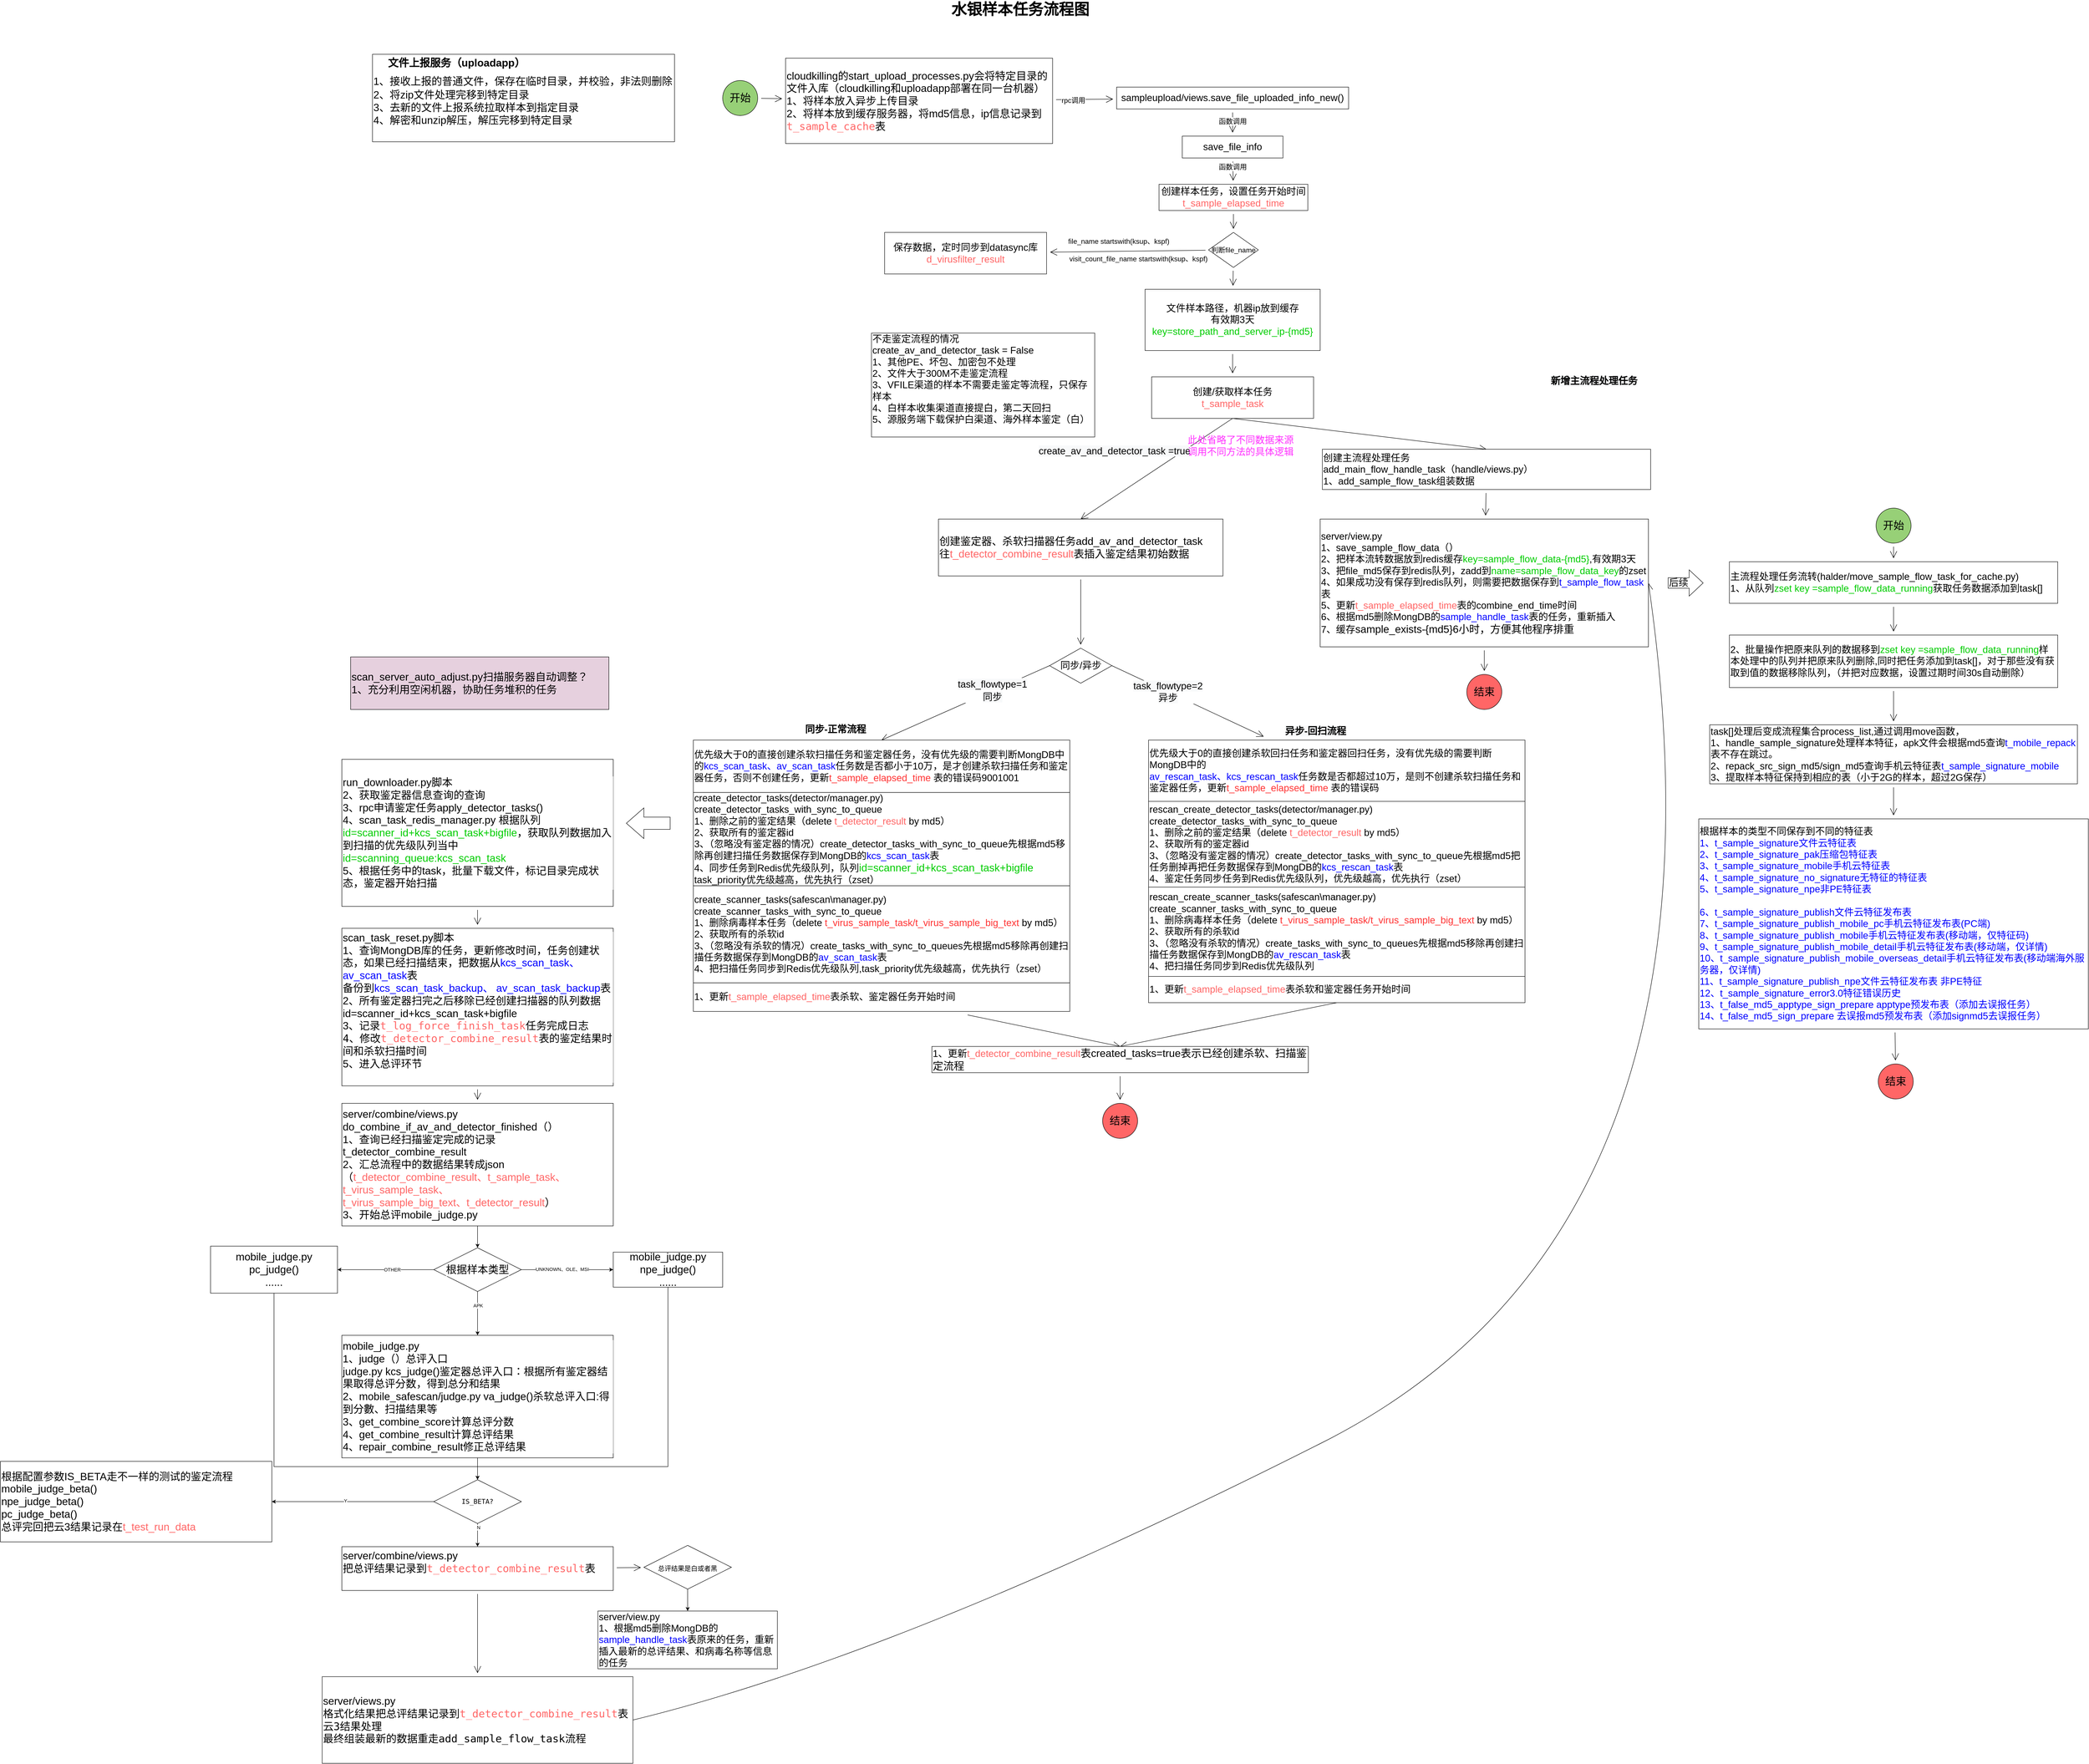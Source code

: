 <mxfile version="15.3.7" type="github">
  <diagram id="KefcSTh8LU217DtaOy7r" name="Page-1">
    <mxGraphModel dx="5064" dy="2561" grid="1" gridSize="10" guides="1" tooltips="1" connect="1" arrows="1" fold="1" page="1" pageScale="1" pageWidth="827" pageHeight="1169" math="0" shadow="0">
      <root>
        <mxCell id="0" />
        <mxCell id="1" parent="0" />
        <mxCell id="7nwJAHShgFqfV8WITLV7-1" value="水银样本任务流程图" style="text;html=1;strokeColor=none;fillColor=none;align=center;verticalAlign=middle;whiteSpace=wrap;rounded=0;hachureGap=4;pointerEvents=0;fontSize=35;fontStyle=1" parent="1" vertex="1">
          <mxGeometry x="-280" y="-30" width="400" height="20" as="geometry" />
        </mxCell>
        <mxCell id="hdSKTdFJiRucH8Rsu3lH-5" value="" style="edgeStyle=none;curved=1;rounded=0;orthogonalLoop=1;jettySize=auto;html=1;fontSize=16;endArrow=open;startSize=14;endSize=14;sourcePerimeterSpacing=8;targetPerimeterSpacing=8;" parent="1" source="7nwJAHShgFqfV8WITLV7-2" target="hdSKTdFJiRucH8Rsu3lH-4" edge="1">
          <mxGeometry relative="1" as="geometry" />
        </mxCell>
        <mxCell id="hdSKTdFJiRucH8Rsu3lH-7" value="函数调用" style="edgeLabel;html=1;align=center;verticalAlign=middle;resizable=0;points=[];fontSize=16;" parent="hdSKTdFJiRucH8Rsu3lH-5" vertex="1" connectable="0">
          <mxGeometry x="-0.474" relative="1" as="geometry">
            <mxPoint y="8" as="offset" />
          </mxGeometry>
        </mxCell>
        <mxCell id="7nwJAHShgFqfV8WITLV7-2" value="sampleupload/views.save_file_uploaded_info_new()" style="rounded=0;whiteSpace=wrap;html=1;hachureGap=4;pointerEvents=0;fontSize=22;" parent="1" vertex="1">
          <mxGeometry x="140" y="158" width="530" height="50" as="geometry" />
        </mxCell>
        <mxCell id="hdSKTdFJiRucH8Rsu3lH-2" value="" style="edgeStyle=none;curved=1;rounded=0;orthogonalLoop=1;jettySize=auto;html=1;endArrow=open;startSize=14;endSize=14;sourcePerimeterSpacing=8;targetPerimeterSpacing=8;" parent="1" source="hdSKTdFJiRucH8Rsu3lH-1" target="7nwJAHShgFqfV8WITLV7-2" edge="1">
          <mxGeometry relative="1" as="geometry" />
        </mxCell>
        <mxCell id="hdSKTdFJiRucH8Rsu3lH-3" value="rpc调用" style="edgeLabel;html=1;align=center;verticalAlign=middle;resizable=0;points=[];fontSize=16;" parent="hdSKTdFJiRucH8Rsu3lH-2" vertex="1" connectable="0">
          <mxGeometry x="-0.4" y="-1" relative="1" as="geometry">
            <mxPoint as="offset" />
          </mxGeometry>
        </mxCell>
        <mxCell id="hdSKTdFJiRucH8Rsu3lH-1" value="&lt;div&gt;cloudkilling的start_upload_processes.py会将特定目录的文件入库（cloudkilling和uploadapp部署在同一台机器）&lt;/div&gt;&lt;span style=&quot;background-color: rgb(255 , 255 , 255)&quot;&gt;&lt;span style=&quot;font-size: 24px&quot;&gt;1、&lt;span style=&quot;font-size: 24px&quot;&gt;将样本放入异步上传目录&lt;br style=&quot;font-size: 24px&quot;&gt;2、将样本放到缓存服务器，将md5信息，ip信息记录到&lt;/span&gt;&lt;/span&gt;&lt;span style=&quot;font-family: &amp;#34;dejavu sans mono&amp;#34; , monospace ; font-size: 24px&quot;&gt;&lt;font color=&quot;#ff6666&quot;&gt;t_sample_cache&lt;/font&gt;&lt;/span&gt;&lt;span style=&quot;font-family: &amp;#34;dejavu sans mono&amp;#34; , monospace ; font-size: 24px&quot;&gt;表&lt;/span&gt;&lt;/span&gt;" style="rounded=0;whiteSpace=wrap;html=1;hachureGap=4;pointerEvents=0;fontSize=24;fillColor=none;fontColor=#000000;align=left;fontStyle=0" parent="1" vertex="1">
          <mxGeometry x="-616.25" y="92" width="610" height="195" as="geometry" />
        </mxCell>
        <mxCell id="hdSKTdFJiRucH8Rsu3lH-9" value="" style="edgeStyle=none;curved=1;rounded=0;orthogonalLoop=1;jettySize=auto;html=1;fontSize=16;endArrow=open;startSize=14;endSize=14;sourcePerimeterSpacing=8;targetPerimeterSpacing=8;" parent="1" source="hdSKTdFJiRucH8Rsu3lH-4" target="hdSKTdFJiRucH8Rsu3lH-8" edge="1">
          <mxGeometry relative="1" as="geometry" />
        </mxCell>
        <mxCell id="hdSKTdFJiRucH8Rsu3lH-4" value="save_file_info" style="rounded=0;whiteSpace=wrap;html=1;hachureGap=4;pointerEvents=0;fontSize=22;" parent="1" vertex="1">
          <mxGeometry x="290" y="270" width="230" height="50" as="geometry" />
        </mxCell>
        <mxCell id="hdSKTdFJiRucH8Rsu3lH-12" value="" style="edgeStyle=none;curved=1;rounded=0;orthogonalLoop=1;jettySize=auto;html=1;fontSize=16;endArrow=open;startSize=14;endSize=14;sourcePerimeterSpacing=8;targetPerimeterSpacing=8;" parent="1" source="hdSKTdFJiRucH8Rsu3lH-8" target="hdSKTdFJiRucH8Rsu3lH-11" edge="1">
          <mxGeometry relative="1" as="geometry" />
        </mxCell>
        <mxCell id="hdSKTdFJiRucH8Rsu3lH-8" value="创建样本任务，设置任务开始时间&lt;br&gt;&lt;font color=&quot;#ff6666&quot;&gt;t_sample_elapsed_time&lt;/font&gt;" style="rounded=0;whiteSpace=wrap;html=1;hachureGap=4;pointerEvents=0;fontSize=22;" parent="1" vertex="1">
          <mxGeometry x="236.88" y="380" width="340" height="60" as="geometry" />
        </mxCell>
        <mxCell id="hdSKTdFJiRucH8Rsu3lH-10" value="保存数据，定时同步到datasync库&lt;br&gt;&lt;font color=&quot;#ff6666&quot;&gt;d_virusfilter_result&lt;/font&gt;" style="rounded=0;whiteSpace=wrap;html=1;hachureGap=4;pointerEvents=0;fontSize=22;" parent="1" vertex="1">
          <mxGeometry x="-390" y="490" width="370" height="95" as="geometry" />
        </mxCell>
        <mxCell id="hdSKTdFJiRucH8Rsu3lH-15" value="" style="edgeStyle=none;curved=1;rounded=0;orthogonalLoop=1;jettySize=auto;html=1;fontSize=16;endArrow=open;startSize=14;endSize=14;sourcePerimeterSpacing=8;targetPerimeterSpacing=8;" parent="1" source="hdSKTdFJiRucH8Rsu3lH-11" target="hdSKTdFJiRucH8Rsu3lH-10" edge="1">
          <mxGeometry relative="1" as="geometry" />
        </mxCell>
        <mxCell id="hdSKTdFJiRucH8Rsu3lH-21" value="" style="edgeStyle=none;curved=1;rounded=0;orthogonalLoop=1;jettySize=auto;html=1;fontSize=16;endArrow=open;startSize=14;endSize=14;sourcePerimeterSpacing=8;targetPerimeterSpacing=8;" parent="1" source="hdSKTdFJiRucH8Rsu3lH-11" target="hdSKTdFJiRucH8Rsu3lH-20" edge="1">
          <mxGeometry relative="1" as="geometry" />
        </mxCell>
        <mxCell id="hdSKTdFJiRucH8Rsu3lH-11" value="判断file_name" style="rhombus;whiteSpace=wrap;html=1;hachureGap=4;pointerEvents=0;fontSize=16;" parent="1" vertex="1">
          <mxGeometry x="350" y="490" width="113.75" height="80" as="geometry" />
        </mxCell>
        <mxCell id="hdSKTdFJiRucH8Rsu3lH-13" value="函数调用" style="edgeLabel;html=1;align=center;verticalAlign=middle;resizable=0;points=[];fontSize=16;" parent="1" vertex="1" connectable="0">
          <mxGeometry x="405" y="340" as="geometry" />
        </mxCell>
        <mxCell id="hdSKTdFJiRucH8Rsu3lH-17" value="&lt;span style=&quot;background-color: rgb(255 , 255 , 255)&quot;&gt;file_name startswith(ksup、kspf)&lt;/span&gt;" style="text;html=1;strokeColor=none;fillColor=none;align=center;verticalAlign=middle;whiteSpace=wrap;rounded=0;hachureGap=4;pointerEvents=0;fontSize=16;" parent="1" vertex="1">
          <mxGeometry x="20" y="500" width="250" height="20" as="geometry" />
        </mxCell>
        <mxCell id="hdSKTdFJiRucH8Rsu3lH-18" value="&lt;span style=&quot;background-color: rgb(255 , 255 , 255)&quot;&gt;visit_count_file_name startswith(ksup、kspf)&lt;/span&gt;" style="text;html=1;strokeColor=none;fillColor=none;align=center;verticalAlign=middle;whiteSpace=wrap;rounded=0;hachureGap=4;pointerEvents=0;fontSize=16;" parent="1" vertex="1">
          <mxGeometry x="20" y="540" width="340" height="20" as="geometry" />
        </mxCell>
        <mxCell id="hdSKTdFJiRucH8Rsu3lH-23" value="" style="edgeStyle=none;curved=1;rounded=0;orthogonalLoop=1;jettySize=auto;html=1;fontSize=16;endArrow=open;startSize=14;endSize=14;sourcePerimeterSpacing=8;targetPerimeterSpacing=8;" parent="1" source="hdSKTdFJiRucH8Rsu3lH-20" target="hdSKTdFJiRucH8Rsu3lH-22" edge="1">
          <mxGeometry relative="1" as="geometry" />
        </mxCell>
        <mxCell id="hdSKTdFJiRucH8Rsu3lH-20" value="文件样本路径，机器ip放到缓存&lt;br&gt;有效期3天&lt;br&gt;&lt;font color=&quot;#00cc00&quot;&gt;key=store_path_and_server_ip-{md5}&lt;/font&gt;" style="rounded=0;whiteSpace=wrap;html=1;hachureGap=4;pointerEvents=0;fontSize=22;" parent="1" vertex="1">
          <mxGeometry x="205" y="620" width="400" height="140" as="geometry" />
        </mxCell>
        <mxCell id="hdSKTdFJiRucH8Rsu3lH-38" style="edgeStyle=none;curved=1;rounded=0;orthogonalLoop=1;jettySize=auto;html=1;exitX=0.5;exitY=1;exitDx=0;exitDy=0;entryX=0.5;entryY=0;entryDx=0;entryDy=0;fontFamily=Helvetica;fontSize=22;fontColor=#000000;endArrow=open;startSize=14;endSize=14;sourcePerimeterSpacing=8;targetPerimeterSpacing=8;" parent="1" source="hdSKTdFJiRucH8Rsu3lH-22" target="hdSKTdFJiRucH8Rsu3lH-35" edge="1">
          <mxGeometry relative="1" as="geometry" />
        </mxCell>
        <mxCell id="hdSKTdFJiRucH8Rsu3lH-41" style="edgeStyle=none;curved=1;rounded=0;orthogonalLoop=1;jettySize=auto;html=1;exitX=0.5;exitY=1;exitDx=0;exitDy=0;entryX=0.5;entryY=0;entryDx=0;entryDy=0;fontFamily=Helvetica;fontSize=22;fontColor=#000000;endArrow=open;startSize=14;endSize=14;sourcePerimeterSpacing=8;targetPerimeterSpacing=8;" parent="1" source="hdSKTdFJiRucH8Rsu3lH-22" target="hdSKTdFJiRucH8Rsu3lH-40" edge="1">
          <mxGeometry relative="1" as="geometry" />
        </mxCell>
        <mxCell id="hdSKTdFJiRucH8Rsu3lH-22" value="创建/获取样本任务&lt;br&gt;&lt;font color=&quot;#ff6666&quot;&gt;t_sample_task&lt;/font&gt;" style="rounded=0;whiteSpace=wrap;html=1;hachureGap=4;pointerEvents=0;fontSize=22;" parent="1" vertex="1">
          <mxGeometry x="220" y="820" width="370" height="95" as="geometry" />
        </mxCell>
        <mxCell id="hdSKTdFJiRucH8Rsu3lH-153" value="" style="edgeStyle=none;curved=1;rounded=0;orthogonalLoop=1;jettySize=auto;html=1;fontFamily=Helvetica;fontSize=24;fontColor=default;endArrow=open;startSize=14;endSize=14;sourcePerimeterSpacing=8;targetPerimeterSpacing=8;" parent="1" source="hdSKTdFJiRucH8Rsu3lH-35" target="hdSKTdFJiRucH8Rsu3lH-152" edge="1">
          <mxGeometry relative="1" as="geometry" />
        </mxCell>
        <mxCell id="hdSKTdFJiRucH8Rsu3lH-35" value="创建主流程处理任务&lt;br&gt;add_main_flow_handle_task（handle/views.py）&lt;br&gt;1、add_sample_flow_task组装数据" style="rounded=0;whiteSpace=wrap;html=1;hachureGap=4;pointerEvents=0;fontSize=22;align=left;" parent="1" vertex="1">
          <mxGeometry x="610" y="985.5" width="750" height="92" as="geometry" />
        </mxCell>
        <mxCell id="hdSKTdFJiRucH8Rsu3lH-36" value="&lt;span style=&quot;font-size: 22px&quot;&gt;不走鉴定流程的情况&lt;br style=&quot;font-size: 22px&quot;&gt;create_av_and_detector_task = False&lt;br style=&quot;font-size: 22px&quot;&gt;1、其他PE、坏包、加密包不处理&lt;br style=&quot;font-size: 22px&quot;&gt;2、文件大于300M不走鉴定流程&lt;br style=&quot;font-size: 22px&quot;&gt;3、&lt;/span&gt;&lt;span style=&quot;font-size: 22px&quot;&gt;VFILE&lt;/span&gt;&lt;span style=&quot;font-size: 22px&quot;&gt;渠道的样本不需要走鉴定等流程，只保存样本&lt;br&gt;&lt;/span&gt;4、白样本收集渠道直接提白，第二天回扫&lt;br&gt;5、源服务端下载保护白渠道、海外样本鉴定（白）&lt;br style=&quot;font-size: 22px&quot;&gt;&lt;span style=&quot;font-size: 22px&quot;&gt;&lt;br style=&quot;font-size: 22px&quot;&gt;&lt;/span&gt;" style="rounded=0;whiteSpace=wrap;html=1;hachureGap=4;pointerEvents=0;fontSize=22;align=left;fontFamily=Helvetica;fontColor=#000000;" parent="1" vertex="1">
          <mxGeometry x="-420" y="720" width="510" height="237.5" as="geometry" />
        </mxCell>
        <mxCell id="hdSKTdFJiRucH8Rsu3lH-49" value="" style="edgeStyle=none;curved=1;rounded=0;orthogonalLoop=1;jettySize=auto;html=1;fontFamily=Helvetica;fontSize=22;fontColor=#000000;endArrow=open;startSize=14;endSize=14;sourcePerimeterSpacing=8;targetPerimeterSpacing=8;" parent="1" source="hdSKTdFJiRucH8Rsu3lH-40" target="hdSKTdFJiRucH8Rsu3lH-48" edge="1">
          <mxGeometry relative="1" as="geometry" />
        </mxCell>
        <mxCell id="hdSKTdFJiRucH8Rsu3lH-40" value="创建鉴定器、杀软扫描器任务add_av_and_detector_task&lt;br style=&quot;font-size: 24px&quot;&gt;往&lt;font color=&quot;#ff6666&quot; style=&quot;font-size: 24px&quot;&gt;t_detector_combine_result&lt;/font&gt;表插入鉴定结果初始数据" style="rounded=0;whiteSpace=wrap;html=1;hachureGap=4;pointerEvents=0;fontSize=24;align=left;fontFamily=Helvetica;fontColor=#000000;" parent="1" vertex="1">
          <mxGeometry x="-267" y="1145" width="650" height="130" as="geometry" />
        </mxCell>
        <mxCell id="hdSKTdFJiRucH8Rsu3lH-44" value="&lt;span style=&quot;color: rgb(0 , 0 , 0) ; font-family: &amp;#34;helvetica&amp;#34; ; font-size: 22px ; font-style: normal ; font-weight: 400 ; letter-spacing: normal ; text-align: left ; text-indent: 0px ; text-transform: none ; word-spacing: 0px ; background-color: rgb(248 , 249 , 250) ; display: inline ; float: none&quot;&gt;create_av_and_detector_task =true&lt;/span&gt;" style="text;whiteSpace=wrap;html=1;fontSize=22;fontFamily=Helvetica;fontColor=#000000;" parent="1" vertex="1">
          <mxGeometry x="-40" y="970" width="390" height="40" as="geometry" />
        </mxCell>
        <mxCell id="hdSKTdFJiRucH8Rsu3lH-59" value="" style="edgeStyle=none;curved=1;rounded=0;orthogonalLoop=1;jettySize=auto;html=1;fontFamily=Helvetica;fontSize=22;fontColor=#000000;endArrow=open;startSize=14;endSize=14;sourcePerimeterSpacing=8;targetPerimeterSpacing=8;exitX=1;exitY=0.5;exitDx=0;exitDy=0;" parent="1" source="hdSKTdFJiRucH8Rsu3lH-48" target="hdSKTdFJiRucH8Rsu3lH-76" edge="1">
          <mxGeometry relative="1" as="geometry">
            <mxPoint x="73" y="1840" as="targetPoint" />
          </mxGeometry>
        </mxCell>
        <mxCell id="hdSKTdFJiRucH8Rsu3lH-60" value="&lt;span style=&quot;text-align: left ; background-color: rgb(248 , 249 , 250)&quot;&gt;task_flowtype=2&lt;br&gt;&lt;/span&gt;&lt;span style=&quot;text-align: left ; background-color: rgb(248 , 249 , 250)&quot;&gt;&lt;font face=&quot;helvetica&quot;&gt;异步&lt;/font&gt;&lt;/span&gt;" style="edgeLabel;html=1;align=center;verticalAlign=middle;resizable=0;points=[];fontSize=22;fontFamily=Helvetica;fontColor=#000000;" parent="hdSKTdFJiRucH8Rsu3lH-59" vertex="1" connectable="0">
          <mxGeometry x="-0.267" relative="1" as="geometry">
            <mxPoint as="offset" />
          </mxGeometry>
        </mxCell>
        <mxCell id="hdSKTdFJiRucH8Rsu3lH-125" style="edgeStyle=none;curved=1;rounded=0;orthogonalLoop=1;jettySize=auto;html=1;exitX=0;exitY=0.5;exitDx=0;exitDy=0;fontFamily=Helvetica;fontSize=24;fontColor=#000000;endArrow=open;startSize=14;endSize=14;sourcePerimeterSpacing=8;targetPerimeterSpacing=8;entryX=0.5;entryY=0;entryDx=0;entryDy=0;" parent="1" source="hdSKTdFJiRucH8Rsu3lH-48" target="hdSKTdFJiRucH8Rsu3lH-68" edge="1">
          <mxGeometry relative="1" as="geometry">
            <mxPoint x="-537" y="1660" as="targetPoint" />
          </mxGeometry>
        </mxCell>
        <mxCell id="hdSKTdFJiRucH8Rsu3lH-126" value="&lt;span style=&quot;font-size: 22px ; text-align: left ; background-color: rgb(248 , 249 , 250)&quot;&gt;task_flowtype=1&lt;br&gt;&lt;/span&gt;&lt;span style=&quot;font-size: 22px ; text-align: left ; background-color: rgb(248 , 249 , 250)&quot;&gt;&lt;font face=&quot;helvetica&quot;&gt;同步&lt;/font&gt;&lt;/span&gt;" style="edgeLabel;html=1;align=center;verticalAlign=middle;resizable=0;points=[];fontSize=24;fontFamily=Helvetica;fontColor=#000000;" parent="hdSKTdFJiRucH8Rsu3lH-125" vertex="1" connectable="0">
          <mxGeometry x="-0.321" y="-2" relative="1" as="geometry">
            <mxPoint as="offset" />
          </mxGeometry>
        </mxCell>
        <mxCell id="hdSKTdFJiRucH8Rsu3lH-48" value="同步/异步" style="rhombus;whiteSpace=wrap;html=1;hachureGap=4;pointerEvents=0;fontFamily=Helvetica;fontSize=22;fontColor=#000000;align=center;" parent="1" vertex="1">
          <mxGeometry x="-13.25" y="1440" width="142.5" height="80" as="geometry" />
        </mxCell>
        <mxCell id="hdSKTdFJiRucH8Rsu3lH-70" value="&lt;span style=&quot;color: rgb(0, 0, 0); font-family: helvetica; font-size: 22px; font-style: normal; letter-spacing: normal; text-align: left; text-indent: 0px; text-transform: none; word-spacing: 0px; background-color: rgb(248, 249, 250); display: inline; float: none;&quot;&gt;异步-回扫流程&lt;/span&gt;" style="text;whiteSpace=wrap;html=1;fontSize=22;fontFamily=Helvetica;fontColor=#000000;fontStyle=1" parent="1" vertex="1">
          <mxGeometry x="523" y="1610" width="200" height="40" as="geometry" />
        </mxCell>
        <mxCell id="hdSKTdFJiRucH8Rsu3lH-79" value="此处省略了不同数据来源调用不同方法的具体逻辑" style="text;html=1;strokeColor=none;fillColor=none;align=center;verticalAlign=middle;whiteSpace=wrap;rounded=0;hachureGap=4;pointerEvents=0;fontFamily=Helvetica;fontSize=22;fontColor=#FF33FF;" parent="1" vertex="1">
          <mxGeometry x="299" y="927.5" width="249" height="100" as="geometry" />
        </mxCell>
        <mxCell id="hdSKTdFJiRucH8Rsu3lH-80" style="edgeStyle=none;curved=1;rounded=0;orthogonalLoop=1;jettySize=auto;html=1;exitX=0.5;exitY=0;exitDx=0;exitDy=0;fontFamily=Helvetica;fontSize=35;fontColor=#FF33FF;endArrow=open;startSize=14;endSize=14;sourcePerimeterSpacing=8;targetPerimeterSpacing=8;" parent="1" source="7nwJAHShgFqfV8WITLV7-1" target="7nwJAHShgFqfV8WITLV7-1" edge="1">
          <mxGeometry relative="1" as="geometry" />
        </mxCell>
        <mxCell id="hdSKTdFJiRucH8Rsu3lH-81" value="" style="group" parent="1" vertex="1" connectable="0">
          <mxGeometry x="213" y="1650" width="860" height="600" as="geometry" />
        </mxCell>
        <mxCell id="hdSKTdFJiRucH8Rsu3lH-71" value="" style="group" parent="hdSKTdFJiRucH8Rsu3lH-81" vertex="1" connectable="0">
          <mxGeometry y="140" width="860" height="460" as="geometry" />
        </mxCell>
        <mxCell id="hdSKTdFJiRucH8Rsu3lH-72" value="" style="group" parent="hdSKTdFJiRucH8Rsu3lH-71" vertex="1" connectable="0">
          <mxGeometry width="860" height="400" as="geometry" />
        </mxCell>
        <mxCell id="hdSKTdFJiRucH8Rsu3lH-73" value="&lt;font face=&quot;helvetica&quot;&gt;rescan_create_scanner_tasks&lt;/font&gt;(safescan\manager.py)&lt;br&gt;create_scanner_tasks_with_sync_to_queue&lt;br&gt;1、删除病毒样本任务（delete&lt;font color=&quot;#ff3333&quot;&gt; t_virus_sample_task/t_virus_sample_big_text&lt;/font&gt; by md5）&lt;br&gt;2、获取所有的杀软id&lt;br&gt;3、（忽略没有杀软的情况）create_tasks_with_sync_to_queues先根据md5移除再创建扫描任务数据保存到MongDB的&lt;span style=&quot;font-family: &amp;#34;helvetica&amp;#34;&quot;&gt;&lt;font color=&quot;#0000ff&quot;&gt;av_rescan_task&lt;/font&gt;&lt;/span&gt;表&lt;br&gt;4、把扫描任务同步到Redis优先级队列" style="rounded=0;whiteSpace=wrap;html=1;hachureGap=4;pointerEvents=0;fontSize=22;align=left;fontFamily=Helvetica;fontColor=#000000;" parent="hdSKTdFJiRucH8Rsu3lH-72" vertex="1">
          <mxGeometry y="196" width="860" height="204" as="geometry" />
        </mxCell>
        <mxCell id="hdSKTdFJiRucH8Rsu3lH-74" value="rescan_create_detector_tasks(detector/manager.py)&lt;br&gt;create_detector_tasks_with_sync_to_queue&lt;br&gt;1、删除之前的鉴定结果（delete &lt;font color=&quot;#ff6666&quot;&gt;t_detector_result&lt;/font&gt; by md5）&lt;br&gt;2、获取所有的鉴定器id&lt;br&gt;3、（忽略没有鉴定器的情况）create_detector_tasks_with_sync_to_queue先根据md5把任务删掉再把任务数据保存到MongDB的&lt;font color=&quot;#0000ff&quot;&gt;kcs_rescan_task&lt;/font&gt;表&lt;br&gt;4、鉴定任务同步任务到Redis优先级队列，优先级越高，优先执行（zset）" style="rounded=0;whiteSpace=wrap;html=1;hachureGap=4;pointerEvents=0;fontSize=22;align=left;fontFamily=Helvetica;fontColor=#000000;" parent="hdSKTdFJiRucH8Rsu3lH-72" vertex="1">
          <mxGeometry width="860" height="196" as="geometry" />
        </mxCell>
        <mxCell id="hdSKTdFJiRucH8Rsu3lH-75" value="1、更新&lt;font color=&quot;#ff6666&quot;&gt;t_sample_elapsed_time&lt;/font&gt;表杀软和鉴定器任务开始时间" style="rounded=0;whiteSpace=wrap;html=1;hachureGap=4;pointerEvents=0;fontFamily=Helvetica;fontSize=22;fontColor=#000000;align=left;" parent="hdSKTdFJiRucH8Rsu3lH-71" vertex="1">
          <mxGeometry y="400" width="860" height="60" as="geometry" />
        </mxCell>
        <mxCell id="hdSKTdFJiRucH8Rsu3lH-76" value="&lt;div&gt;优先级大于0的直接创建杀软回扫任务和鉴定器回扫&lt;span&gt;任务，没有优先级的需要判断MongDB中的&lt;/span&gt;&lt;/div&gt;&lt;span style=&quot;color: rgb(0 , 0 , 255)&quot;&gt;av_rescan_task、kcs_rescan_task&lt;/span&gt;&lt;span&gt;任务数是否都超过10万，是则不创建杀软扫描任务和鉴定器任务，更新&lt;/span&gt;&lt;font color=&quot;#ff3333&quot;&gt;t_sample_elapsed_time &lt;/font&gt;&lt;span&gt;表的错误码&lt;/span&gt;&lt;span style=&quot;color: rgb(0 , 0 , 255)&quot;&gt;&lt;br&gt;&lt;/span&gt;" style="rounded=0;whiteSpace=wrap;html=1;hachureGap=4;pointerEvents=0;fontFamily=Helvetica;fontSize=22;fontColor=#000000;align=left;" parent="hdSKTdFJiRucH8Rsu3lH-81" vertex="1">
          <mxGeometry width="860" height="140" as="geometry" />
        </mxCell>
        <mxCell id="hdSKTdFJiRucH8Rsu3lH-83" value="" style="group" parent="1" vertex="1" connectable="0">
          <mxGeometry x="-827" y="1650" width="860" height="620" as="geometry" />
        </mxCell>
        <mxCell id="hdSKTdFJiRucH8Rsu3lH-66" value="" style="group" parent="hdSKTdFJiRucH8Rsu3lH-83" vertex="1" connectable="0">
          <mxGeometry y="119.649" width="860" height="500.351" as="geometry" />
        </mxCell>
        <mxCell id="hdSKTdFJiRucH8Rsu3lH-64" value="" style="group" parent="hdSKTdFJiRucH8Rsu3lH-66" vertex="1" connectable="0">
          <mxGeometry width="860" height="435.088" as="geometry" />
        </mxCell>
        <mxCell id="hdSKTdFJiRucH8Rsu3lH-62" value="&lt;font face=&quot;helvetica&quot;&gt;create_scanner_tasks&lt;/font&gt;(safescan\manager.py)&lt;br&gt;create_scanner_tasks_with_sync_to_queue&lt;br&gt;1、删除病毒样本任务（delete&lt;font color=&quot;#ff3333&quot;&gt; t_virus_sample_task/t_virus_sample_big_text&lt;/font&gt; by md5）&lt;br&gt;2、获取所有的杀软id&lt;br&gt;3、（忽略没有杀软的情况）create_tasks_with_sync_to_queues先根据md5移除再创建扫描任务数据保存到MongDB的&lt;span style=&quot;font-family: &amp;#34;helvetica&amp;#34;&quot;&gt;&lt;font color=&quot;#0000ff&quot;&gt;av_scan_task&lt;/font&gt;&lt;/span&gt;表&lt;br&gt;4、把扫描任务同步到Redis优先级队列,task_priority优先级越高，优先执行（zset）" style="rounded=0;whiteSpace=wrap;html=1;hachureGap=4;pointerEvents=0;fontSize=22;align=left;fontFamily=Helvetica;fontColor=#000000;" parent="hdSKTdFJiRucH8Rsu3lH-64" vertex="1">
          <mxGeometry y="213.193" width="860" height="221.895" as="geometry" />
        </mxCell>
        <mxCell id="hdSKTdFJiRucH8Rsu3lH-63" value="create_detector_tasks(detector/manager.py)&lt;br&gt;create_detector_tasks_with_sync_to_queue&lt;br&gt;1、删除之前的鉴定结果（delete &lt;font color=&quot;#ff6666&quot;&gt;t_detector_result&lt;/font&gt; by md5）&lt;br&gt;2、获取所有的鉴定器id&lt;br&gt;3、（忽略没有鉴定器的情况）create_detector_tasks_with_sync_to_queue先根据md5移除再创建扫描任务数据保存到MongDB的&lt;font color=&quot;#0000ff&quot;&gt;kcs_scan_task&lt;/font&gt;表&lt;br&gt;4、同步任务到Redis优先级队列，队列&lt;font color=&quot;#00cc00&quot; style=&quot;font-size: 24px&quot;&gt;&lt;span style=&quot;font-size: 24px&quot;&gt;id=scanner_id+kcs_scan&lt;/span&gt;&lt;font style=&quot;font-size: 24px&quot;&gt;_task+&lt;/font&gt;&lt;/font&gt;&lt;span style=&quot;background-color: rgb(255 , 255 , 255) ; font-size: 24px&quot;&gt;&lt;font color=&quot;#00cc00&quot; style=&quot;font-size: 24px&quot;&gt;bigfile&lt;/font&gt;&lt;/span&gt;&lt;font color=&quot;#00cc00&quot;&gt;&lt;br&gt;&lt;/font&gt;task_priority优先级越高，优先执行（zset）" style="rounded=0;whiteSpace=wrap;html=1;hachureGap=4;pointerEvents=0;fontSize=22;align=left;fontFamily=Helvetica;fontColor=#000000;" parent="hdSKTdFJiRucH8Rsu3lH-64" vertex="1">
          <mxGeometry width="860" height="213.193" as="geometry" />
        </mxCell>
        <mxCell id="hdSKTdFJiRucH8Rsu3lH-65" value="1、更新&lt;font color=&quot;#ff6666&quot;&gt;t_sample_elapsed_time&lt;/font&gt;表杀软、鉴定器任务开始时间" style="rounded=0;whiteSpace=wrap;html=1;hachureGap=4;pointerEvents=0;fontFamily=Helvetica;fontSize=22;fontColor=#000000;align=left;" parent="hdSKTdFJiRucH8Rsu3lH-66" vertex="1">
          <mxGeometry y="435.088" width="860" height="65.263" as="geometry" />
        </mxCell>
        <mxCell id="hdSKTdFJiRucH8Rsu3lH-68" value="&lt;div&gt;优先级大于0的直接创建杀软扫描任务和鉴定器任务，没有优先级的需要判断MongDB中的&lt;font color=&quot;#0000ff&quot;&gt;kcs_scan_task、av_scan_task&lt;/font&gt;任务数是否都小于10万，是才创建杀软扫描任务和鉴定器任务，否则不创建任务，更新&lt;font color=&quot;#ff3333&quot;&gt;t_sample_elapsed_time &lt;/font&gt;表的错误码9001001&lt;/div&gt;" style="rounded=0;whiteSpace=wrap;html=1;hachureGap=4;pointerEvents=0;fontFamily=Helvetica;fontSize=22;fontColor=#000000;align=left;" parent="hdSKTdFJiRucH8Rsu3lH-83" vertex="1">
          <mxGeometry width="860" height="119.649" as="geometry" />
        </mxCell>
        <mxCell id="hdSKTdFJiRucH8Rsu3lH-84" value="&lt;span style=&quot;color: rgb(0 , 0 , 0) ; font-size: 22px&quot;&gt;&lt;b&gt;同步-正常流程&lt;/b&gt;&lt;/span&gt;" style="text;html=1;strokeColor=none;fillColor=none;align=center;verticalAlign=middle;whiteSpace=wrap;rounded=0;hachureGap=4;pointerEvents=0;fontFamily=Helvetica;fontSize=35;fontColor=#FF33FF;" parent="1" vertex="1">
          <mxGeometry x="-607" y="1610" width="210" height="20" as="geometry" />
        </mxCell>
        <mxCell id="hdSKTdFJiRucH8Rsu3lH-86" value="&lt;span style=&quot;color: rgb(0 , 0 , 0) ; font-family: &amp;#34;helvetica&amp;#34; ; font-size: 22px ; font-style: normal ; letter-spacing: normal ; text-align: left ; text-indent: 0px ; text-transform: none ; word-spacing: 0px ; background-color: rgb(248 , 249 , 250) ; display: inline ; float: none&quot;&gt;新增主流程处理任务&lt;/span&gt;" style="text;whiteSpace=wrap;html=1;fontSize=22;fontFamily=Helvetica;fontColor=#000000;fontStyle=1" parent="1" vertex="1">
          <mxGeometry x="1130" y="810" width="200" height="40" as="geometry" />
        </mxCell>
        <mxCell id="hdSKTdFJiRucH8Rsu3lH-91" value="" style="edgeStyle=none;curved=1;rounded=0;orthogonalLoop=1;jettySize=auto;html=1;fontFamily=Helvetica;fontSize=35;fontColor=#FF33FF;endArrow=open;startSize=14;endSize=14;sourcePerimeterSpacing=8;targetPerimeterSpacing=8;" parent="1" source="hdSKTdFJiRucH8Rsu3lH-87" target="hdSKTdFJiRucH8Rsu3lH-89" edge="1">
          <mxGeometry relative="1" as="geometry" />
        </mxCell>
        <mxCell id="hdSKTdFJiRucH8Rsu3lH-87" value="主流程处理任务流转(halder/move_sample_flow_task_for_cache.py)&lt;br&gt;1、从队列&lt;font color=&quot;#00cc00&quot;&gt;zset key =sample_flow_data_running&lt;/font&gt;获取任务数据添加到task[]" style="rounded=0;whiteSpace=wrap;html=1;hachureGap=4;pointerEvents=0;fontSize=22;align=left;" parent="1" vertex="1">
          <mxGeometry x="1540" y="1242.5" width="750" height="95" as="geometry" />
        </mxCell>
        <mxCell id="hdSKTdFJiRucH8Rsu3lH-92" value="" style="edgeStyle=none;curved=1;rounded=0;orthogonalLoop=1;jettySize=auto;html=1;fontFamily=Helvetica;fontSize=35;fontColor=#FF33FF;endArrow=open;startSize=14;endSize=14;sourcePerimeterSpacing=8;targetPerimeterSpacing=8;" parent="1" source="hdSKTdFJiRucH8Rsu3lH-89" target="hdSKTdFJiRucH8Rsu3lH-90" edge="1">
          <mxGeometry relative="1" as="geometry" />
        </mxCell>
        <mxCell id="hdSKTdFJiRucH8Rsu3lH-89" value="2、批量操作把原来队列的数据移到&lt;font color=&quot;#00cc00&quot;&gt;zset key =sample_flow_data_running&lt;/font&gt;样本处理中的队列并把原来队列删除,同时把任务添加到task[]，对于那些没有获取到值的数据移除队列，（并把对应数据，设置过期时间30s自动删除）" style="rounded=0;whiteSpace=wrap;html=1;hachureGap=4;pointerEvents=0;fontSize=22;align=left;" parent="1" vertex="1">
          <mxGeometry x="1540" y="1410" width="750" height="120" as="geometry" />
        </mxCell>
        <mxCell id="hdSKTdFJiRucH8Rsu3lH-94" value="" style="edgeStyle=none;curved=1;rounded=0;orthogonalLoop=1;jettySize=auto;html=1;fontFamily=Helvetica;fontSize=35;fontColor=#FF33FF;endArrow=open;startSize=14;endSize=14;sourcePerimeterSpacing=8;targetPerimeterSpacing=8;" parent="1" source="hdSKTdFJiRucH8Rsu3lH-90" target="hdSKTdFJiRucH8Rsu3lH-93" edge="1">
          <mxGeometry relative="1" as="geometry" />
        </mxCell>
        <mxCell id="hdSKTdFJiRucH8Rsu3lH-90" value="task[]处理后变成流程集合process_list,通过调用move函数，&lt;br&gt;1、handle_sample_signature处理样本特征，apk文件会根据md5查询&lt;font color=&quot;#0000ff&quot;&gt;t_mobile_repack&lt;/font&gt;表不存在跳过。&lt;br&gt;2、repack_src_sign_md5/sign_md5查询手机云特征表&lt;font color=&quot;#0000ff&quot;&gt;t_sample_signature_mobile&lt;/font&gt;&lt;br&gt;3、提取样本特征保持到相应的表（小于2G的样本，超过2G保存）" style="rounded=0;whiteSpace=wrap;html=1;hachureGap=4;pointerEvents=0;fontSize=22;align=left;" parent="1" vertex="1">
          <mxGeometry x="1495" y="1615" width="840" height="135" as="geometry" />
        </mxCell>
        <mxCell id="hdSKTdFJiRucH8Rsu3lH-117" value="" style="edgeStyle=none;curved=1;rounded=0;orthogonalLoop=1;jettySize=auto;html=1;fontFamily=Helvetica;fontSize=24;fontColor=#000000;endArrow=open;startSize=14;endSize=14;sourcePerimeterSpacing=8;targetPerimeterSpacing=8;" parent="1" source="hdSKTdFJiRucH8Rsu3lH-93" target="hdSKTdFJiRucH8Rsu3lH-116" edge="1">
          <mxGeometry relative="1" as="geometry" />
        </mxCell>
        <mxCell id="hdSKTdFJiRucH8Rsu3lH-93" value="根据样本的类型不同保存到不同的特征表&lt;br&gt;&lt;font color=&quot;#0000ff&quot;&gt;1、t_sample_signature文件云特征表&lt;br&gt;2、t_sample_signature_pak压缩包特征表&lt;br&gt;3、t_sample_signature_mobile手机云特征表&lt;br&gt;4、t_sample_signature_no_signature无特征的特征表&lt;br&gt;5、t_sample_signature_npe非PE特征表&lt;br&gt;&lt;br&gt;6、t_sample_signature_publish文件云特征发布表&lt;br&gt;7、t_sample_signature_publish_mobile_pc手机云特征发布表(PC端)&lt;br&gt;8、t_sample_signature_publish_mobile手机云特征发布表(移动端，仅特征码)&lt;br&gt;9、t_sample_signature_publish_mobile_detail手机云特征发布表(移动端，仅详情)&lt;br&gt;10、t_sample_signature_publish_mobile_overseas_detail手机云特征发布表(移动端海外服务器，仅详情)&lt;br&gt;11、t_sample_signature_publish_npe文件云特征发布表 非PE特征&lt;br&gt;12、t_sample_signature_error3.0特征错误历史&lt;br&gt;13、t_false_md5_apptype_sign_prepare apptype预发布表（添加去误报任务）&lt;br&gt;14、t_false_md5_sign_prepare 去误报md5预发布表（添加signmd5去误报任务）&lt;/font&gt;" style="rounded=0;whiteSpace=wrap;html=1;hachureGap=4;pointerEvents=0;fontSize=22;align=left;" parent="1" vertex="1">
          <mxGeometry x="1470" y="1830" width="890" height="480" as="geometry" />
        </mxCell>
        <mxCell id="hdSKTdFJiRucH8Rsu3lH-95" value="后续" style="shape=singleArrow;whiteSpace=wrap;html=1;arrowWidth=0.4;arrowSize=0.4;rounded=0;fontSize=22;align=left;hachureGap=4;" parent="1" vertex="1">
          <mxGeometry x="1400" y="1261" width="80" height="60" as="geometry" />
        </mxCell>
        <mxCell id="hdSKTdFJiRucH8Rsu3lH-98" value="&lt;span style=&quot;font-size: 24px&quot;&gt;scan_server_auto_adjust.py&lt;font style=&quot;font-size: 24px&quot;&gt;扫描服务器自动调整？&lt;/font&gt;&lt;br&gt;1、充分利用空闲机器，协助任务堆积的任务&lt;/span&gt;" style="rounded=0;whiteSpace=wrap;html=1;hachureGap=4;pointerEvents=0;fontSize=22;align=left;fontFamily=Helvetica;fontColor=#000000;labelBackgroundColor=none;fillColor=#E6D0DE;" parent="1" vertex="1">
          <mxGeometry x="-1610" y="1460" width="590" height="120" as="geometry" />
        </mxCell>
        <mxCell id="hdSKTdFJiRucH8Rsu3lH-100" value="&lt;font style=&quot;font-size: 24px&quot;&gt;&lt;span&gt; &lt;/span&gt;&amp;nbsp; &lt;span style=&quot;white-space: pre&quot;&gt; &lt;/span&gt;&lt;span style=&quot;white-space: pre&quot;&gt; &lt;/span&gt;&lt;span style=&quot;white-space: pre&quot;&gt; &lt;/span&gt;&lt;b&gt;文件上报服务（uploadapp）&lt;/b&gt;&lt;br&gt;&lt;/font&gt;&lt;h4 id=&quot;id-文件上报+入库服务-接收上报的普通文件（/uploadsample接口）&quot; style=&quot;margin: 10px 0px 0px ; padding: 0px ; line-height: 1.429 ; letter-spacing: -0.003em ; background-color: rgb(255 , 255 , 255)&quot;&gt;&lt;font style=&quot;font-size: 24px ; font-weight: normal&quot;&gt;1、接收上报的普通文件，保存在临时目录，并校验，非法则删除&lt;/font&gt;&lt;/h4&gt;&lt;div&gt;&lt;font style=&quot;font-size: 24px&quot;&gt;2、将zip文件处理完移到特定目录&lt;/font&gt;&lt;/div&gt;&lt;div&gt;&lt;font style=&quot;font-size: 24px&quot;&gt;3、去新的文件上报系统拉取样本到指定目录&lt;/font&gt;&lt;/div&gt;&lt;div&gt;&lt;font style=&quot;font-size: 24px&quot;&gt;4、解密和unzip解压，解压完移到特定目录&lt;/font&gt;&lt;/div&gt;&lt;div&gt;&lt;br&gt;&lt;/div&gt;" style="rounded=0;whiteSpace=wrap;html=1;hachureGap=4;pointerEvents=0;fontSize=24;align=left;fontColor=#000000;" parent="1" vertex="1">
          <mxGeometry x="-1560" y="83" width="690" height="200" as="geometry" />
        </mxCell>
        <mxCell id="hdSKTdFJiRucH8Rsu3lH-108" value="" style="edgeStyle=none;curved=1;rounded=0;orthogonalLoop=1;jettySize=auto;html=1;fontFamily=Helvetica;fontSize=24;fontColor=#000000;endArrow=open;startSize=14;endSize=14;sourcePerimeterSpacing=8;targetPerimeterSpacing=8;entryX=0.5;entryY=0;entryDx=0;entryDy=0;" parent="1" source="hdSKTdFJiRucH8Rsu3lH-65" target="hdSKTdFJiRucH8Rsu3lH-107" edge="1">
          <mxGeometry relative="1" as="geometry">
            <mxPoint x="-267" y="2490" as="targetPoint" />
          </mxGeometry>
        </mxCell>
        <mxCell id="hdSKTdFJiRucH8Rsu3lH-116" value="结束" style="ellipse;whiteSpace=wrap;html=1;aspect=fixed;hachureGap=4;pointerEvents=0;fontFamily=Helvetica;fontSize=24;fontColor=#000000;fillColor=#FF6666;align=center;" parent="1" vertex="1">
          <mxGeometry x="1880" y="2390" width="80" height="80" as="geometry" />
        </mxCell>
        <mxCell id="hdSKTdFJiRucH8Rsu3lH-120" value="" style="edgeStyle=none;curved=1;rounded=0;orthogonalLoop=1;jettySize=auto;html=1;fontFamily=Helvetica;fontSize=24;fontColor=#000000;endArrow=open;startSize=14;endSize=14;sourcePerimeterSpacing=8;targetPerimeterSpacing=8;" parent="1" source="hdSKTdFJiRucH8Rsu3lH-118" target="hdSKTdFJiRucH8Rsu3lH-1" edge="1">
          <mxGeometry relative="1" as="geometry" />
        </mxCell>
        <mxCell id="hdSKTdFJiRucH8Rsu3lH-118" value="开始" style="ellipse;whiteSpace=wrap;html=1;aspect=fixed;hachureGap=4;pointerEvents=0;fontFamily=Helvetica;fontSize=24;fontColor=#000000;fillColor=#97D077;align=center;" parent="1" vertex="1">
          <mxGeometry x="-760" y="143" width="80" height="80" as="geometry" />
        </mxCell>
        <mxCell id="hdSKTdFJiRucH8Rsu3lH-124" style="edgeStyle=none;curved=1;rounded=0;orthogonalLoop=1;jettySize=auto;html=1;exitX=0.5;exitY=1;exitDx=0;exitDy=0;entryX=0.5;entryY=0;entryDx=0;entryDy=0;fontFamily=Helvetica;fontSize=24;fontColor=#000000;endArrow=open;startSize=14;endSize=14;sourcePerimeterSpacing=8;targetPerimeterSpacing=8;" parent="1" source="hdSKTdFJiRucH8Rsu3lH-75" target="hdSKTdFJiRucH8Rsu3lH-107" edge="1">
          <mxGeometry relative="1" as="geometry" />
        </mxCell>
        <mxCell id="hdSKTdFJiRucH8Rsu3lH-127" value="" style="group" parent="1" vertex="1" connectable="0">
          <mxGeometry x="-282" y="2350" width="860" height="200" as="geometry" />
        </mxCell>
        <mxCell id="hdSKTdFJiRucH8Rsu3lH-107" value="1、更新&lt;span style=&quot;color: rgb(255 , 102 , 102)&quot;&gt;t_detector_combine_result&lt;/span&gt;&lt;font style=&quot;font-size: 24px ; background-color: rgb(255 , 255 , 255)&quot;&gt;表created_tasks=true表示已经创建杀软、扫描鉴定流程&lt;/font&gt;" style="rounded=0;whiteSpace=wrap;html=1;hachureGap=4;pointerEvents=0;fontFamily=Helvetica;fontSize=22;fontColor=#000000;align=left;" parent="hdSKTdFJiRucH8Rsu3lH-127" vertex="1">
          <mxGeometry width="860" height="60" as="geometry" />
        </mxCell>
        <mxCell id="hdSKTdFJiRucH8Rsu3lH-110" value="结束" style="ellipse;whiteSpace=wrap;html=1;aspect=fixed;hachureGap=4;pointerEvents=0;fontFamily=Helvetica;fontSize=24;fontColor=#000000;fillColor=#FF6666;align=center;" parent="hdSKTdFJiRucH8Rsu3lH-127" vertex="1">
          <mxGeometry x="390" y="130" width="80" height="80" as="geometry" />
        </mxCell>
        <mxCell id="hdSKTdFJiRucH8Rsu3lH-112" value="" style="edgeStyle=none;curved=1;rounded=0;orthogonalLoop=1;jettySize=auto;html=1;fontFamily=Helvetica;fontSize=24;fontColor=#000000;endArrow=open;startSize=14;endSize=14;sourcePerimeterSpacing=8;targetPerimeterSpacing=8;" parent="hdSKTdFJiRucH8Rsu3lH-127" source="hdSKTdFJiRucH8Rsu3lH-107" target="hdSKTdFJiRucH8Rsu3lH-110" edge="1">
          <mxGeometry relative="1" as="geometry" />
        </mxCell>
        <mxCell id="hdSKTdFJiRucH8Rsu3lH-128" value="" style="html=1;shadow=0;dashed=0;align=center;verticalAlign=middle;shape=mxgraph.arrows2.arrow;dy=0.6;dx=40;flipH=1;notch=0;hachureGap=4;pointerEvents=0;fontFamily=Helvetica;fontSize=24;fontColor=#000000;fillColor=none;" parent="1" vertex="1">
          <mxGeometry x="-980" y="1805" width="100" height="70" as="geometry" />
        </mxCell>
        <mxCell id="hdSKTdFJiRucH8Rsu3lH-133" value="" style="edgeStyle=none;curved=1;rounded=0;orthogonalLoop=1;jettySize=auto;html=1;fontFamily=Helvetica;fontSize=24;fontColor=#000000;endArrow=open;startSize=14;endSize=14;sourcePerimeterSpacing=8;targetPerimeterSpacing=8;" parent="1" source="hdSKTdFJiRucH8Rsu3lH-132" target="hdSKTdFJiRucH8Rsu3lH-87" edge="1">
          <mxGeometry relative="1" as="geometry" />
        </mxCell>
        <mxCell id="hdSKTdFJiRucH8Rsu3lH-132" value="开始" style="ellipse;whiteSpace=wrap;html=1;aspect=fixed;hachureGap=4;pointerEvents=0;fontFamily=Helvetica;fontSize=24;fontColor=#000000;fillColor=#97D077;align=center;" parent="1" vertex="1">
          <mxGeometry x="1875" y="1120" width="80" height="80" as="geometry" />
        </mxCell>
        <mxCell id="hdSKTdFJiRucH8Rsu3lH-134" value="结束" style="ellipse;whiteSpace=wrap;html=1;aspect=fixed;hachureGap=4;pointerEvents=0;fontFamily=Helvetica;fontSize=24;fontColor=#000000;fillColor=#FF6666;align=center;" parent="1" vertex="1">
          <mxGeometry x="940" y="1500" width="80" height="80" as="geometry" />
        </mxCell>
        <mxCell id="hdSKTdFJiRucH8Rsu3lH-138" value="" style="edgeStyle=none;curved=1;rounded=0;orthogonalLoop=1;jettySize=auto;html=1;fontFamily=Helvetica;fontSize=24;fontColor=default;endArrow=open;startSize=14;endSize=14;sourcePerimeterSpacing=8;targetPerimeterSpacing=8;" parent="1" source="hdSKTdFJiRucH8Rsu3lH-136" target="hdSKTdFJiRucH8Rsu3lH-137" edge="1">
          <mxGeometry relative="1" as="geometry" />
        </mxCell>
        <mxCell id="hdSKTdFJiRucH8Rsu3lH-136" value="&lt;span style=&quot;font-size: 24px&quot;&gt;run_downloader.py脚本&lt;br style=&quot;font-size: 24px&quot;&gt;&lt;/span&gt;&lt;span style=&quot;font-size: 24px&quot;&gt;2、获取鉴定器信息查询的查询&lt;br style=&quot;font-size: 24px&quot;&gt;3、rpc申请鉴定任务&lt;/span&gt;&lt;span style=&quot;font-size: 24px&quot;&gt;apply_detector_tasks()&lt;br style=&quot;font-size: 24px&quot;&gt;&lt;/span&gt;&lt;span style=&quot;font-size: 24px&quot;&gt;4、scan_task_redis_manager.py 根据&lt;/span&gt;队列&lt;font style=&quot;font-size: 24px&quot; color=&quot;#00cc00&quot;&gt;id=scanner_id+kcs_scan_task+&lt;/font&gt;&lt;span style=&quot;font-size: 24px&quot;&gt;&lt;font style=&quot;font-size: 24px&quot;&gt;&lt;font color=&quot;#00cc00&quot;&gt;bigfile&lt;/font&gt;，获取队列数据加入到扫描的优先级队列当中&lt;font color=&quot;#00cc00&quot;&gt;id=&lt;/font&gt;&lt;/font&gt;&lt;/span&gt;&lt;span style=&quot;font-size: 24px&quot;&gt;&lt;font color=&quot;#00cc00&quot;&gt;scanning_queue:&lt;/font&gt;&lt;/span&gt;&lt;span style=&quot;font-size: 24px&quot;&gt;&lt;font color=&quot;#00cc00&quot;&gt;kcs_scan_task&lt;/font&gt;&lt;br&gt;5、根据任务中的task，批量下载文件，标记目录完成状态，鉴定器开始扫描&lt;br&gt;&lt;/span&gt;" style="rounded=0;whiteSpace=wrap;html=1;hachureGap=4;pointerEvents=0;fontSize=24;align=left;fontFamily=Helvetica;fontColor=#000000;fillColor=#FFFFFF;strokeColor=#000000;labelBackgroundColor=default;" parent="1" vertex="1">
          <mxGeometry x="-1630" y="1694" width="620" height="336" as="geometry" />
        </mxCell>
        <mxCell id="hdSKTdFJiRucH8Rsu3lH-143" value="" style="edgeStyle=none;curved=1;rounded=0;orthogonalLoop=1;jettySize=auto;html=1;fontFamily=Helvetica;fontSize=24;fontColor=default;endArrow=open;startSize=14;endSize=14;sourcePerimeterSpacing=8;targetPerimeterSpacing=8;" parent="1" source="hdSKTdFJiRucH8Rsu3lH-137" target="hdSKTdFJiRucH8Rsu3lH-142" edge="1">
          <mxGeometry relative="1" as="geometry" />
        </mxCell>
        <mxCell id="hdSKTdFJiRucH8Rsu3lH-137" value="&lt;font style=&quot;font-size: 24px&quot;&gt;&lt;font style=&quot;font-size: 24px&quot;&gt;scan_task_reset.py脚本&lt;br&gt;1、查询MongDB库的任务，更新修改时间，任务创建状态，如果已经扫描结束，把数据从&lt;font style=&quot;font-size: 24px&quot; color=&quot;#0000ff&quot;&gt;kcs_scan_task、av_scan_task&lt;/font&gt;表&lt;br&gt;&lt;font style=&quot;font-size: 24px&quot;&gt;备份到&lt;/font&gt;&lt;font style=&quot;font-size: 24px&quot;&gt;&lt;font color=&quot;#0000ff&quot;&gt;kcs_scan_task_backup、&amp;nbsp;av_scan_task_backup&lt;/font&gt;表&lt;/font&gt;&lt;br&gt;2、所有鉴定器扫完之后移除已经创建扫描器的队列数据&lt;font style=&quot;font-size: 24px&quot;&gt;id=scanner_id+kcs_scan_task+&lt;/font&gt;&lt;font style=&quot;font-size: 24px&quot;&gt;bigfile&lt;br&gt;&lt;/font&gt;&lt;/font&gt;3、记录&lt;span style=&quot;font-family: &amp;#34;dejavu sans mono&amp;#34; , monospace&quot;&gt;&lt;font color=&quot;#ff6666&quot;&gt;t_log_force_finish_task&lt;/font&gt;任务完成日志&lt;br&gt;4、修改&lt;/span&gt;&lt;span style=&quot;font-family: &amp;#34;dejavu sans mono&amp;#34; , monospace&quot;&gt;&lt;font color=&quot;#ff6666&quot;&gt;t_detector_combine_result&lt;/font&gt;表的鉴定结果时间和杀软扫描&lt;/span&gt;&lt;span style=&quot;font-family: &amp;#34;dejavu sans mono&amp;#34; , monospace&quot;&gt;时间&lt;br&gt;&lt;/span&gt;5、进入总评环节&lt;br&gt;&lt;/font&gt;&lt;span style=&quot;font-family: &amp;#34;dejavu sans mono&amp;#34; , monospace ; font-size: 11.3pt&quot;&gt;&lt;br&gt;&lt;/span&gt;" style="rounded=0;whiteSpace=wrap;html=1;hachureGap=4;pointerEvents=0;fontSize=24;align=left;fontFamily=Helvetica;fontColor=default;fillColor=#FFFFFF;strokeColor=#000000;labelBackgroundColor=default;" parent="1" vertex="1">
          <mxGeometry x="-1630" y="2080" width="620" height="360" as="geometry" />
        </mxCell>
        <mxCell id="LtVPb9jL59xOHaWL_HOs-4" value="" style="edgeStyle=orthogonalEdgeStyle;rounded=0;orthogonalLoop=1;jettySize=auto;html=1;" edge="1" parent="1" source="hdSKTdFJiRucH8Rsu3lH-142" target="LtVPb9jL59xOHaWL_HOs-2">
          <mxGeometry relative="1" as="geometry" />
        </mxCell>
        <mxCell id="hdSKTdFJiRucH8Rsu3lH-142" value="&lt;font style=&quot;font-size: 24px&quot;&gt;server/combine/views.py&lt;br&gt;&lt;/font&gt;&lt;div&gt;&lt;span&gt;&lt;font style=&quot;font-size: 24px&quot;&gt;do_combine_if_av_and_detector_finished（）&lt;/font&gt;&lt;/span&gt;&lt;/div&gt;&lt;div&gt;&lt;div&gt;&lt;span&gt;&lt;font style=&quot;font-size: 24px&quot;&gt;1、查询已经扫描鉴定完成的记录t_detector_combine_result&lt;/font&gt;&lt;/span&gt;&lt;/div&gt;&lt;div&gt;&lt;span style=&quot;background-color: rgb(255 , 255 , 255)&quot;&gt;&lt;font style=&quot;font-size: 24px&quot;&gt;&lt;font style=&quot;font-size: 24px&quot;&gt;&lt;span&gt;2、汇总流程中的数据结果转成json（&lt;/span&gt;&lt;/font&gt;&lt;font color=&quot;#ff6666&quot;&gt;t_detector_combine_result、t_sample_task、t_virus_sample_task、&lt;/font&gt;&lt;/font&gt;&lt;/span&gt;&lt;/div&gt;&lt;div&gt;&lt;font style=&quot;background-color: rgb(255 , 255 , 255) ; font-size: 24px&quot;&gt;&lt;font color=&quot;#ff6666&quot;&gt;t_virus_sample_big_text、t_detector_result&lt;/font&gt;）&lt;/font&gt;&lt;/div&gt;&lt;div&gt;&lt;font style=&quot;font-size: 24px&quot;&gt;3、开始总评mobile_judge.py&lt;/font&gt;&lt;/div&gt;&lt;/div&gt;" style="rounded=0;whiteSpace=wrap;html=1;hachureGap=4;pointerEvents=0;fontSize=24;align=left;fontFamily=Helvetica;fontColor=default;fillColor=#FFFFFF;strokeColor=#000000;labelBackgroundColor=none;" parent="1" vertex="1">
          <mxGeometry x="-1630" y="2480" width="620" height="280" as="geometry" />
        </mxCell>
        <mxCell id="LtVPb9jL59xOHaWL_HOs-1" value="\" style="edgeStyle=orthogonalEdgeStyle;rounded=0;orthogonalLoop=1;jettySize=auto;html=1;" edge="1" parent="1" source="hdSKTdFJiRucH8Rsu3lH-144" target="hdSKTdFJiRucH8Rsu3lH-146">
          <mxGeometry relative="1" as="geometry" />
        </mxCell>
        <mxCell id="LtVPb9jL59xOHaWL_HOs-19" value="N" style="edgeLabel;html=1;align=center;verticalAlign=middle;resizable=0;points=[];" vertex="1" connectable="0" parent="LtVPb9jL59xOHaWL_HOs-1">
          <mxGeometry x="0.568" y="2" relative="1" as="geometry">
            <mxPoint as="offset" />
          </mxGeometry>
        </mxCell>
        <mxCell id="hdSKTdFJiRucH8Rsu3lH-144" value="&lt;div&gt;&lt;div&gt;mobile_judge.py&lt;/div&gt;&lt;div&gt;&lt;div&gt;&lt;span&gt;1、judge（）总评入口&lt;/span&gt;&lt;/div&gt;&lt;div&gt;&lt;div&gt;&lt;span&gt;judge.py kcs_judge&lt;/span&gt;()鉴定器总评入口：根据所有鉴定器结果取得总评分数，得到总分和结果&lt;/div&gt;&lt;div&gt;&lt;font style=&quot;font-size: 24px&quot;&gt;&lt;span&gt;2、mobile_safescan/&lt;/span&gt;&lt;/font&gt;judge.py va_judge()杀软总评入口:得到分數、扫描结果等&lt;/div&gt;&lt;div&gt;&lt;span&gt;3、get_combine_score&lt;/span&gt;计算总评分数&lt;/div&gt;&lt;div&gt;&lt;div&gt;&lt;span&gt;4、get_combine_result计算总评结果&lt;/span&gt;&lt;/div&gt;&lt;div&gt;4、repair_combine_result&lt;span&gt;修正总评结果&lt;/span&gt;&lt;/div&gt;&lt;/div&gt;&lt;/div&gt;&lt;/div&gt;&lt;/div&gt;" style="rounded=0;whiteSpace=wrap;html=1;hachureGap=4;pointerEvents=0;fontSize=24;align=left;fontFamily=Helvetica;fontColor=default;fillColor=#FFFFFF;strokeColor=#000000;labelBackgroundColor=default;" parent="1" vertex="1">
          <mxGeometry x="-1630" y="3010" width="620" height="280" as="geometry" />
        </mxCell>
        <mxCell id="hdSKTdFJiRucH8Rsu3lH-149" value="" style="edgeStyle=none;curved=1;rounded=0;orthogonalLoop=1;jettySize=auto;html=1;fontFamily=Helvetica;fontSize=24;fontColor=default;endArrow=open;startSize=14;endSize=14;sourcePerimeterSpacing=8;targetPerimeterSpacing=8;" parent="1" source="hdSKTdFJiRucH8Rsu3lH-146" target="hdSKTdFJiRucH8Rsu3lH-148" edge="1">
          <mxGeometry relative="1" as="geometry" />
        </mxCell>
        <mxCell id="hdSKTdFJiRucH8Rsu3lH-156" value="" style="edgeStyle=none;curved=1;rounded=0;orthogonalLoop=1;jettySize=auto;html=1;fontFamily=Helvetica;fontSize=24;fontColor=default;endArrow=open;startSize=14;endSize=14;sourcePerimeterSpacing=8;targetPerimeterSpacing=8;" parent="1" source="hdSKTdFJiRucH8Rsu3lH-146" target="hdSKTdFJiRucH8Rsu3lH-151" edge="1">
          <mxGeometry relative="1" as="geometry" />
        </mxCell>
        <mxCell id="hdSKTdFJiRucH8Rsu3lH-146" value="server/combine/views.py&lt;br&gt;&lt;div&gt;&lt;font style=&quot;font-size: 24px&quot;&gt;把总评结果记录到&lt;span style=&quot;font-family: &amp;#34;dejavu sans mono&amp;#34; , monospace&quot;&gt;&lt;font color=&quot;#ff6666&quot;&gt;t_detector_combine_result&lt;/font&gt;表&lt;/span&gt;&lt;/font&gt;&lt;/div&gt;&lt;div&gt;&lt;br&gt;&lt;/div&gt;" style="rounded=0;whiteSpace=wrap;html=1;hachureGap=4;pointerEvents=0;fontSize=24;align=left;fontFamily=Helvetica;fontColor=default;fillColor=#FFFFFF;strokeColor=#000000;labelBackgroundColor=default;" parent="1" vertex="1">
          <mxGeometry x="-1630" y="3493" width="620" height="100" as="geometry" />
        </mxCell>
        <mxCell id="LtVPb9jL59xOHaWL_HOs-23" value="" style="edgeStyle=orthogonalEdgeStyle;rounded=0;orthogonalLoop=1;jettySize=auto;html=1;fontFamily=Helvetica;fontSize=24;fontColor=default;" edge="1" parent="1" source="hdSKTdFJiRucH8Rsu3lH-148" target="LtVPb9jL59xOHaWL_HOs-22">
          <mxGeometry relative="1" as="geometry" />
        </mxCell>
        <mxCell id="hdSKTdFJiRucH8Rsu3lH-148" value="&lt;span style=&quot;font-family: &amp;#34;dejavu sans mono&amp;#34; , monospace ; font-size: 15.067px ; text-align: left&quot;&gt;总评结果是白或者黑&lt;/span&gt;" style="rhombus;whiteSpace=wrap;html=1;labelBackgroundColor=default;hachureGap=4;pointerEvents=0;fontFamily=Helvetica;fontSize=24;fontColor=default;strokeColor=#000000;fillColor=#FFFFFF;align=center;" parent="1" vertex="1">
          <mxGeometry x="-940" y="3490" width="200" height="100" as="geometry" />
        </mxCell>
        <mxCell id="hdSKTdFJiRucH8Rsu3lH-155" style="edgeStyle=none;curved=1;rounded=0;orthogonalLoop=1;jettySize=auto;html=1;exitX=1;exitY=0.5;exitDx=0;exitDy=0;entryX=1;entryY=0.5;entryDx=0;entryDy=0;fontFamily=Helvetica;fontSize=24;fontColor=default;endArrow=open;startSize=14;endSize=14;sourcePerimeterSpacing=8;targetPerimeterSpacing=8;" parent="1" source="hdSKTdFJiRucH8Rsu3lH-151" target="hdSKTdFJiRucH8Rsu3lH-152" edge="1">
          <mxGeometry relative="1" as="geometry">
            <Array as="points">
              <mxPoint x="-350" y="3740" />
              <mxPoint x="1570" y="2770" />
            </Array>
          </mxGeometry>
        </mxCell>
        <mxCell id="hdSKTdFJiRucH8Rsu3lH-151" value="&lt;font style=&quot;font-size: 24px&quot;&gt;server/views.py&lt;br&gt;&lt;/font&gt;&lt;div&gt;&lt;font style=&quot;font-size: 24px&quot;&gt;格式化结果把总评结果记录到&lt;span style=&quot;font-family: &amp;#34;dejavu sans mono&amp;#34; , monospace&quot;&gt;&lt;font color=&quot;#ff6666&quot;&gt;t_detector_combine_result&lt;/font&gt;表&lt;/span&gt;&lt;/font&gt;&lt;/div&gt;&lt;div&gt;&lt;span style=&quot;font-family: &amp;#34;dejavu sans mono&amp;#34; , monospace&quot;&gt;&lt;font style=&quot;font-size: 24px&quot;&gt;云3结果处理&lt;/font&gt;&lt;/span&gt;&lt;/div&gt;&lt;div&gt;&lt;font style=&quot;font-size: 24px&quot;&gt;最终组装最新的数据重走&lt;span style=&quot;font-family: &amp;#34;dejavu sans mono&amp;#34; , monospace&quot;&gt;add_sample_flow_task流程&lt;/span&gt;&lt;/font&gt;&lt;/div&gt;" style="rounded=0;whiteSpace=wrap;html=1;hachureGap=4;pointerEvents=0;fontSize=24;align=left;fontFamily=Helvetica;fontColor=default;fillColor=#FFFFFF;strokeColor=#000000;labelBackgroundColor=default;" parent="1" vertex="1">
          <mxGeometry x="-1675" y="3790" width="710" height="198" as="geometry" />
        </mxCell>
        <mxCell id="hdSKTdFJiRucH8Rsu3lH-154" value="" style="edgeStyle=none;curved=1;rounded=0;orthogonalLoop=1;jettySize=auto;html=1;fontFamily=Helvetica;fontSize=24;fontColor=default;endArrow=open;startSize=14;endSize=14;sourcePerimeterSpacing=8;targetPerimeterSpacing=8;" parent="1" source="hdSKTdFJiRucH8Rsu3lH-152" target="hdSKTdFJiRucH8Rsu3lH-134" edge="1">
          <mxGeometry relative="1" as="geometry" />
        </mxCell>
        <mxCell id="hdSKTdFJiRucH8Rsu3lH-152" value="server/view.py&lt;br&gt;1、save_sample_flow_data（）&lt;br&gt;2、把样本流转数据放到redis缓存&lt;font color=&quot;#00cc00&quot;&gt;key=sample_flow_data-{md5}&lt;/font&gt;,有效期3天&lt;br&gt;3、把file_md5保存到redis队列，zadd到&lt;font color=&quot;#00cc00&quot;&gt;name=sample_flow_data_key&lt;/font&gt;的zset&lt;br&gt;4、如果成功没有保存到redis队列，则需要把数据保存到&lt;font color=&quot;#0000ff&quot;&gt;t_sample_flow_task&lt;/font&gt;表&lt;br&gt;5、更新&lt;font color=&quot;#ff6666&quot;&gt;t_sample_elapsed_time&lt;/font&gt;表的combine_end_time时间&lt;br&gt;6、根据md5删除MongDB的&lt;font color=&quot;#0000ff&quot;&gt;sample_handle_task&lt;/font&gt;表的任务，重新插入&lt;br&gt;7、缓存&lt;font style=&quot;font-size: 24px ; background-color: rgb(255 , 255 , 255)&quot;&gt;sample_exists-{md5}6小时，方便其他程序排重&lt;/font&gt;" style="rounded=0;whiteSpace=wrap;html=1;hachureGap=4;pointerEvents=0;fontSize=22;align=left;" parent="1" vertex="1">
          <mxGeometry x="605" y="1145" width="750" height="292" as="geometry" />
        </mxCell>
        <mxCell id="LtVPb9jL59xOHaWL_HOs-7" value="" style="edgeStyle=orthogonalEdgeStyle;rounded=0;orthogonalLoop=1;jettySize=auto;html=1;" edge="1" parent="1" source="LtVPb9jL59xOHaWL_HOs-2" target="LtVPb9jL59xOHaWL_HOs-6">
          <mxGeometry relative="1" as="geometry" />
        </mxCell>
        <mxCell id="LtVPb9jL59xOHaWL_HOs-11" value="OTHER" style="edgeLabel;html=1;align=center;verticalAlign=middle;resizable=0;points=[];" vertex="1" connectable="0" parent="LtVPb9jL59xOHaWL_HOs-7">
          <mxGeometry x="-0.171" y="2" relative="1" as="geometry">
            <mxPoint x="-4" y="-2" as="offset" />
          </mxGeometry>
        </mxCell>
        <mxCell id="LtVPb9jL59xOHaWL_HOs-9" value="" style="edgeStyle=orthogonalEdgeStyle;rounded=0;orthogonalLoop=1;jettySize=auto;html=1;" edge="1" parent="1" source="LtVPb9jL59xOHaWL_HOs-2">
          <mxGeometry relative="1" as="geometry">
            <mxPoint x="-1010" y="2860" as="targetPoint" />
          </mxGeometry>
        </mxCell>
        <mxCell id="LtVPb9jL59xOHaWL_HOs-12" value="UNKNOWN、OLE、MSI" style="edgeLabel;html=1;align=center;verticalAlign=middle;resizable=0;points=[];" vertex="1" connectable="0" parent="LtVPb9jL59xOHaWL_HOs-9">
          <mxGeometry x="-0.122" y="1" relative="1" as="geometry">
            <mxPoint as="offset" />
          </mxGeometry>
        </mxCell>
        <mxCell id="LtVPb9jL59xOHaWL_HOs-10" value="" style="edgeStyle=orthogonalEdgeStyle;rounded=0;orthogonalLoop=1;jettySize=auto;html=1;" edge="1" parent="1" source="LtVPb9jL59xOHaWL_HOs-2" target="hdSKTdFJiRucH8Rsu3lH-144">
          <mxGeometry relative="1" as="geometry" />
        </mxCell>
        <mxCell id="LtVPb9jL59xOHaWL_HOs-14" value="APK" style="edgeLabel;html=1;align=center;verticalAlign=middle;resizable=0;points=[];" vertex="1" connectable="0" parent="LtVPb9jL59xOHaWL_HOs-10">
          <mxGeometry x="-0.372" y="1" relative="1" as="geometry">
            <mxPoint as="offset" />
          </mxGeometry>
        </mxCell>
        <mxCell id="LtVPb9jL59xOHaWL_HOs-2" value="根据样本类型" style="rhombus;whiteSpace=wrap;html=1;labelBackgroundColor=default;hachureGap=4;pointerEvents=0;fontFamily=Helvetica;fontSize=24;fontColor=default;strokeColor=#000000;fillColor=#FFFFFF;align=center;" vertex="1" parent="1">
          <mxGeometry x="-1420" y="2810" width="200" height="100" as="geometry" />
        </mxCell>
        <mxCell id="LtVPb9jL59xOHaWL_HOs-24" style="edgeStyle=orthogonalEdgeStyle;rounded=0;orthogonalLoop=1;jettySize=auto;html=1;exitX=0.5;exitY=1;exitDx=0;exitDy=0;fontFamily=Helvetica;fontSize=24;fontColor=default;" edge="1" parent="1" source="LtVPb9jL59xOHaWL_HOs-6" target="LtVPb9jL59xOHaWL_HOs-16">
          <mxGeometry relative="1" as="geometry">
            <Array as="points">
              <mxPoint x="-1785" y="3310" />
              <mxPoint x="-1320" y="3310" />
            </Array>
          </mxGeometry>
        </mxCell>
        <mxCell id="LtVPb9jL59xOHaWL_HOs-6" value="&lt;span style=&quot;text-align: left&quot;&gt;&lt;font style=&quot;font-size: 24px&quot;&gt;mobile_judge.py&lt;br&gt;&lt;/font&gt;&lt;/span&gt;&lt;span&gt;pc_judge()&lt;br&gt;......&lt;br&gt;&lt;/span&gt;" style="rounded=0;whiteSpace=wrap;html=1;labelBackgroundColor=none;fontColor=#000000;fontSize=24;" vertex="1" parent="1">
          <mxGeometry x="-1930" y="2806.25" width="290" height="107.5" as="geometry" />
        </mxCell>
        <mxCell id="LtVPb9jL59xOHaWL_HOs-15" value="&lt;div&gt;&lt;font style=&quot;font-size: 24px&quot;&gt;&lt;font style=&quot;font-size: 24px&quot;&gt;根据配置参数&lt;/font&gt;IS_BETA走不一样的测试的鉴定流程&lt;/font&gt;&lt;/div&gt;&lt;div&gt;&lt;span&gt;&lt;font style=&quot;font-size: 24px&quot;&gt;mobile_judge_beta()&lt;/font&gt;&lt;/span&gt;&lt;/div&gt;&lt;div&gt;&lt;div&gt;&lt;span&gt;&lt;font style=&quot;font-size: 24px&quot;&gt;npe_judge_beta()&lt;/font&gt;&lt;/span&gt;&lt;/div&gt;&lt;div&gt;&lt;span&gt;&lt;font style=&quot;font-size: 24px&quot;&gt;pc_judge_beta()&lt;/font&gt;&lt;/span&gt;&lt;/div&gt;&lt;div&gt;&lt;font style=&quot;font-size: 24px&quot;&gt;总评完回把云3结果记录在&lt;font color=&quot;#ff6666&quot;&gt;t_test_run_data&lt;/font&gt;&lt;/font&gt;&lt;/div&gt;&lt;/div&gt;" style="rounded=0;whiteSpace=wrap;html=1;hachureGap=4;pointerEvents=0;fontSize=24;align=left;fontFamily=Helvetica;fontColor=default;fillColor=#FFFFFF;strokeColor=#000000;labelBackgroundColor=default;" vertex="1" parent="1">
          <mxGeometry x="-2410" y="3298" width="620" height="184" as="geometry" />
        </mxCell>
        <mxCell id="LtVPb9jL59xOHaWL_HOs-17" style="edgeStyle=orthogonalEdgeStyle;rounded=0;orthogonalLoop=1;jettySize=auto;html=1;exitX=0;exitY=0.5;exitDx=0;exitDy=0;" edge="1" parent="1" source="LtVPb9jL59xOHaWL_HOs-16" target="LtVPb9jL59xOHaWL_HOs-15">
          <mxGeometry relative="1" as="geometry" />
        </mxCell>
        <mxCell id="LtVPb9jL59xOHaWL_HOs-18" value="Y" style="edgeLabel;html=1;align=center;verticalAlign=middle;resizable=0;points=[];" vertex="1" connectable="0" parent="LtVPb9jL59xOHaWL_HOs-17">
          <mxGeometry x="0.094" y="-2" relative="1" as="geometry">
            <mxPoint as="offset" />
          </mxGeometry>
        </mxCell>
        <mxCell id="LtVPb9jL59xOHaWL_HOs-16" value="&lt;pre style=&quot;font-family: &amp;quot;dejavu sans mono&amp;quot;, monospace; font-size: 11.3pt;&quot;&gt;IS_BETA?&lt;/pre&gt;" style="rhombus;whiteSpace=wrap;html=1;labelBackgroundColor=default;hachureGap=4;pointerEvents=0;fontFamily=Helvetica;fontSize=24;fontColor=default;strokeColor=#000000;fillColor=#FFFFFF;align=center;" vertex="1" parent="1">
          <mxGeometry x="-1420" y="3340" width="200" height="100" as="geometry" />
        </mxCell>
        <mxCell id="LtVPb9jL59xOHaWL_HOs-25" style="edgeStyle=orthogonalEdgeStyle;rounded=0;orthogonalLoop=1;jettySize=auto;html=1;exitX=0.5;exitY=1;exitDx=0;exitDy=0;fontFamily=Helvetica;fontSize=24;fontColor=default;entryX=0.5;entryY=0;entryDx=0;entryDy=0;" edge="1" parent="1" source="LtVPb9jL59xOHaWL_HOs-21" target="LtVPb9jL59xOHaWL_HOs-16">
          <mxGeometry relative="1" as="geometry">
            <mxPoint x="-1320" y="3310" as="targetPoint" />
            <Array as="points">
              <mxPoint x="-885" y="3310" />
              <mxPoint x="-1320" y="3310" />
            </Array>
          </mxGeometry>
        </mxCell>
        <mxCell id="LtVPb9jL59xOHaWL_HOs-21" value="&lt;span style=&quot;text-align: left;&quot;&gt;mobile_judge.py&lt;br&gt;&lt;/span&gt;&lt;span style=&quot;&quot;&gt;npe_judge()&lt;br&gt;......&lt;br&gt;&lt;/span&gt;" style="rounded=0;whiteSpace=wrap;html=1;labelBackgroundColor=none;fontSize=24;fontColor=#000000;fontStyle=0;fontFamily=Helvetica;" vertex="1" parent="1">
          <mxGeometry x="-1010" y="2820" width="250" height="80" as="geometry" />
        </mxCell>
        <mxCell id="LtVPb9jL59xOHaWL_HOs-22" value="server/view.py&lt;br&gt;1、根据md5删除MongDB的&lt;font color=&quot;#0000ff&quot;&gt;sample_handle_task&lt;/font&gt;表原来的任务，重新插入最新的总评结果、和病毒名称等信息的任务" style="rounded=0;whiteSpace=wrap;html=1;hachureGap=4;pointerEvents=0;fontSize=22;align=left;" vertex="1" parent="1">
          <mxGeometry x="-1045" y="3640" width="410" height="132" as="geometry" />
        </mxCell>
      </root>
    </mxGraphModel>
  </diagram>
</mxfile>
